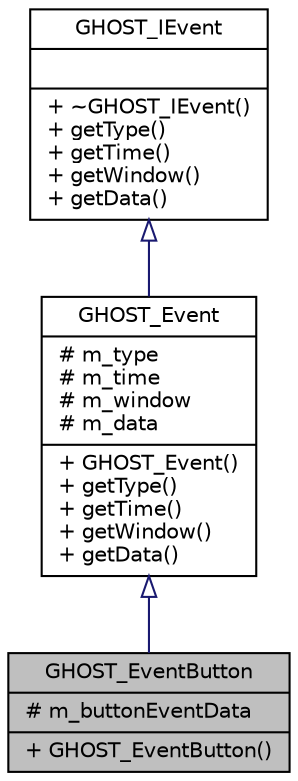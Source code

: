 digraph G
{
  edge [fontname="Helvetica",fontsize="10",labelfontname="Helvetica",labelfontsize="10"];
  node [fontname="Helvetica",fontsize="10",shape=record];
  Node1 [label="{GHOST_EventButton\n|# m_buttonEventData\l|+ GHOST_EventButton()\l}",height=0.2,width=0.4,color="black", fillcolor="grey75", style="filled" fontcolor="black"];
  Node2 -> Node1 [dir=back,color="midnightblue",fontsize="10",style="solid",arrowtail="empty",fontname="Helvetica"];
  Node2 [label="{GHOST_Event\n|# m_type\l# m_time\l# m_window\l# m_data\l|+ GHOST_Event()\l+ getType()\l+ getTime()\l+ getWindow()\l+ getData()\l}",height=0.2,width=0.4,color="black", fillcolor="white", style="filled",URL="$d6/d44/classGHOST__Event.html"];
  Node3 -> Node2 [dir=back,color="midnightblue",fontsize="10",style="solid",arrowtail="empty",fontname="Helvetica"];
  Node3 [label="{GHOST_IEvent\n||+ ~GHOST_IEvent()\l+ getType()\l+ getTime()\l+ getWindow()\l+ getData()\l}",height=0.2,width=0.4,color="black", fillcolor="white", style="filled",URL="$d6/d13/classGHOST__IEvent.html"];
}
